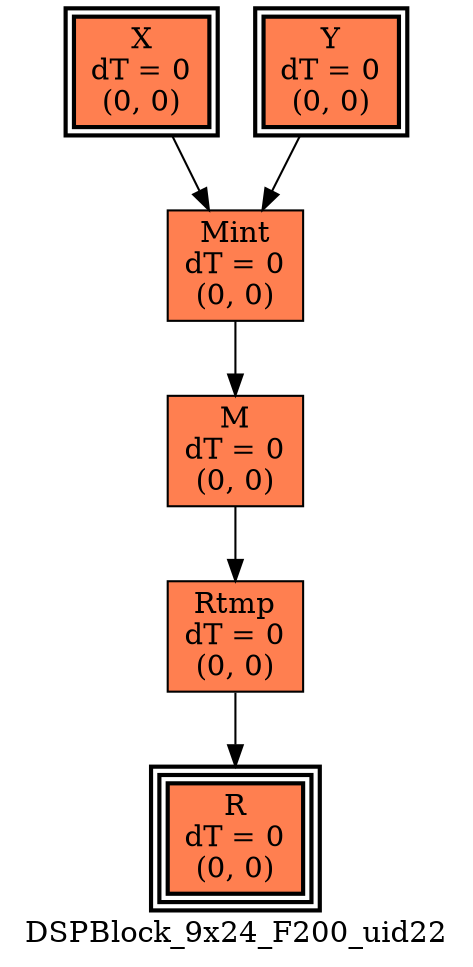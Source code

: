 digraph DSPBlock_9x24_F200_uid22
{
	//graph drawing options
	label=DSPBlock_9x24_F200_uid22;
	labelloc=bottom;
	labeljust=right;
	ratio=auto;
	nodesep=0.25;
	ranksep=0.5;

	//input/output signals of operator DSPBlock_9x24_F200_uid22
	X__DSPBlock_9x24_F200_uid22 [ label="X\ndT = 0\n(0, 0)", shape=box, color=black, style="bold, filled", fillcolor=coral, peripheries=2 ];
	Y__DSPBlock_9x24_F200_uid22 [ label="Y\ndT = 0\n(0, 0)", shape=box, color=black, style="bold, filled", fillcolor=coral, peripheries=2 ];
	R__DSPBlock_9x24_F200_uid22 [ label="R\ndT = 0\n(0, 0)", shape=box, color=black, style="bold, filled", fillcolor=coral, peripheries=3 ];
	{rank=same X__DSPBlock_9x24_F200_uid22, Y__DSPBlock_9x24_F200_uid22};
	{rank=same R__DSPBlock_9x24_F200_uid22};
	//internal signals of operator DSPBlock_9x24_F200_uid22
	Mint__DSPBlock_9x24_F200_uid22 [ label="Mint\ndT = 0\n(0, 0)", shape=box, color=black, style=filled, fillcolor=coral, peripheries=1 ];
	M__DSPBlock_9x24_F200_uid22 [ label="M\ndT = 0\n(0, 0)", shape=box, color=black, style=filled, fillcolor=coral, peripheries=1 ];
	Rtmp__DSPBlock_9x24_F200_uid22 [ label="Rtmp\ndT = 0\n(0, 0)", shape=box, color=black, style=filled, fillcolor=coral, peripheries=1 ];

	//subcomponents of operator DSPBlock_9x24_F200_uid22

	//input and internal signal connections of operator DSPBlock_9x24_F200_uid22
	X__DSPBlock_9x24_F200_uid22 -> Mint__DSPBlock_9x24_F200_uid22 [ arrowhead=normal, arrowsize=1.0, arrowtail=normal, color=black, dir=forward  ];
	Y__DSPBlock_9x24_F200_uid22 -> Mint__DSPBlock_9x24_F200_uid22 [ arrowhead=normal, arrowsize=1.0, arrowtail=normal, color=black, dir=forward  ];
	Mint__DSPBlock_9x24_F200_uid22 -> M__DSPBlock_9x24_F200_uid22 [ arrowhead=normal, arrowsize=1.0, arrowtail=normal, color=black, dir=forward  ];
	M__DSPBlock_9x24_F200_uid22 -> Rtmp__DSPBlock_9x24_F200_uid22 [ arrowhead=normal, arrowsize=1.0, arrowtail=normal, color=black, dir=forward  ];
	Rtmp__DSPBlock_9x24_F200_uid22 -> R__DSPBlock_9x24_F200_uid22 [ arrowhead=normal, arrowsize=1.0, arrowtail=normal, color=black, dir=forward  ];
}

